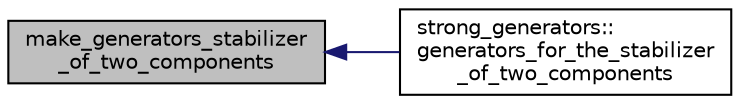 digraph "make_generators_stabilizer_of_two_components"
{
  edge [fontname="Helvetica",fontsize="10",labelfontname="Helvetica",labelfontsize="10"];
  node [fontname="Helvetica",fontsize="10",shape=record];
  rankdir="LR";
  Node6628 [label="make_generators_stabilizer\l_of_two_components",height=0.2,width=0.4,color="black", fillcolor="grey75", style="filled", fontcolor="black"];
  Node6628 -> Node6629 [dir="back",color="midnightblue",fontsize="10",style="solid",fontname="Helvetica"];
  Node6629 [label="strong_generators::\lgenerators_for_the_stabilizer\l_of_two_components",height=0.2,width=0.4,color="black", fillcolor="white", style="filled",URL="$dc/d09/classstrong__generators.html#acd9ddc5b768e4cf3f2398383d5a8f3b2"];
}
